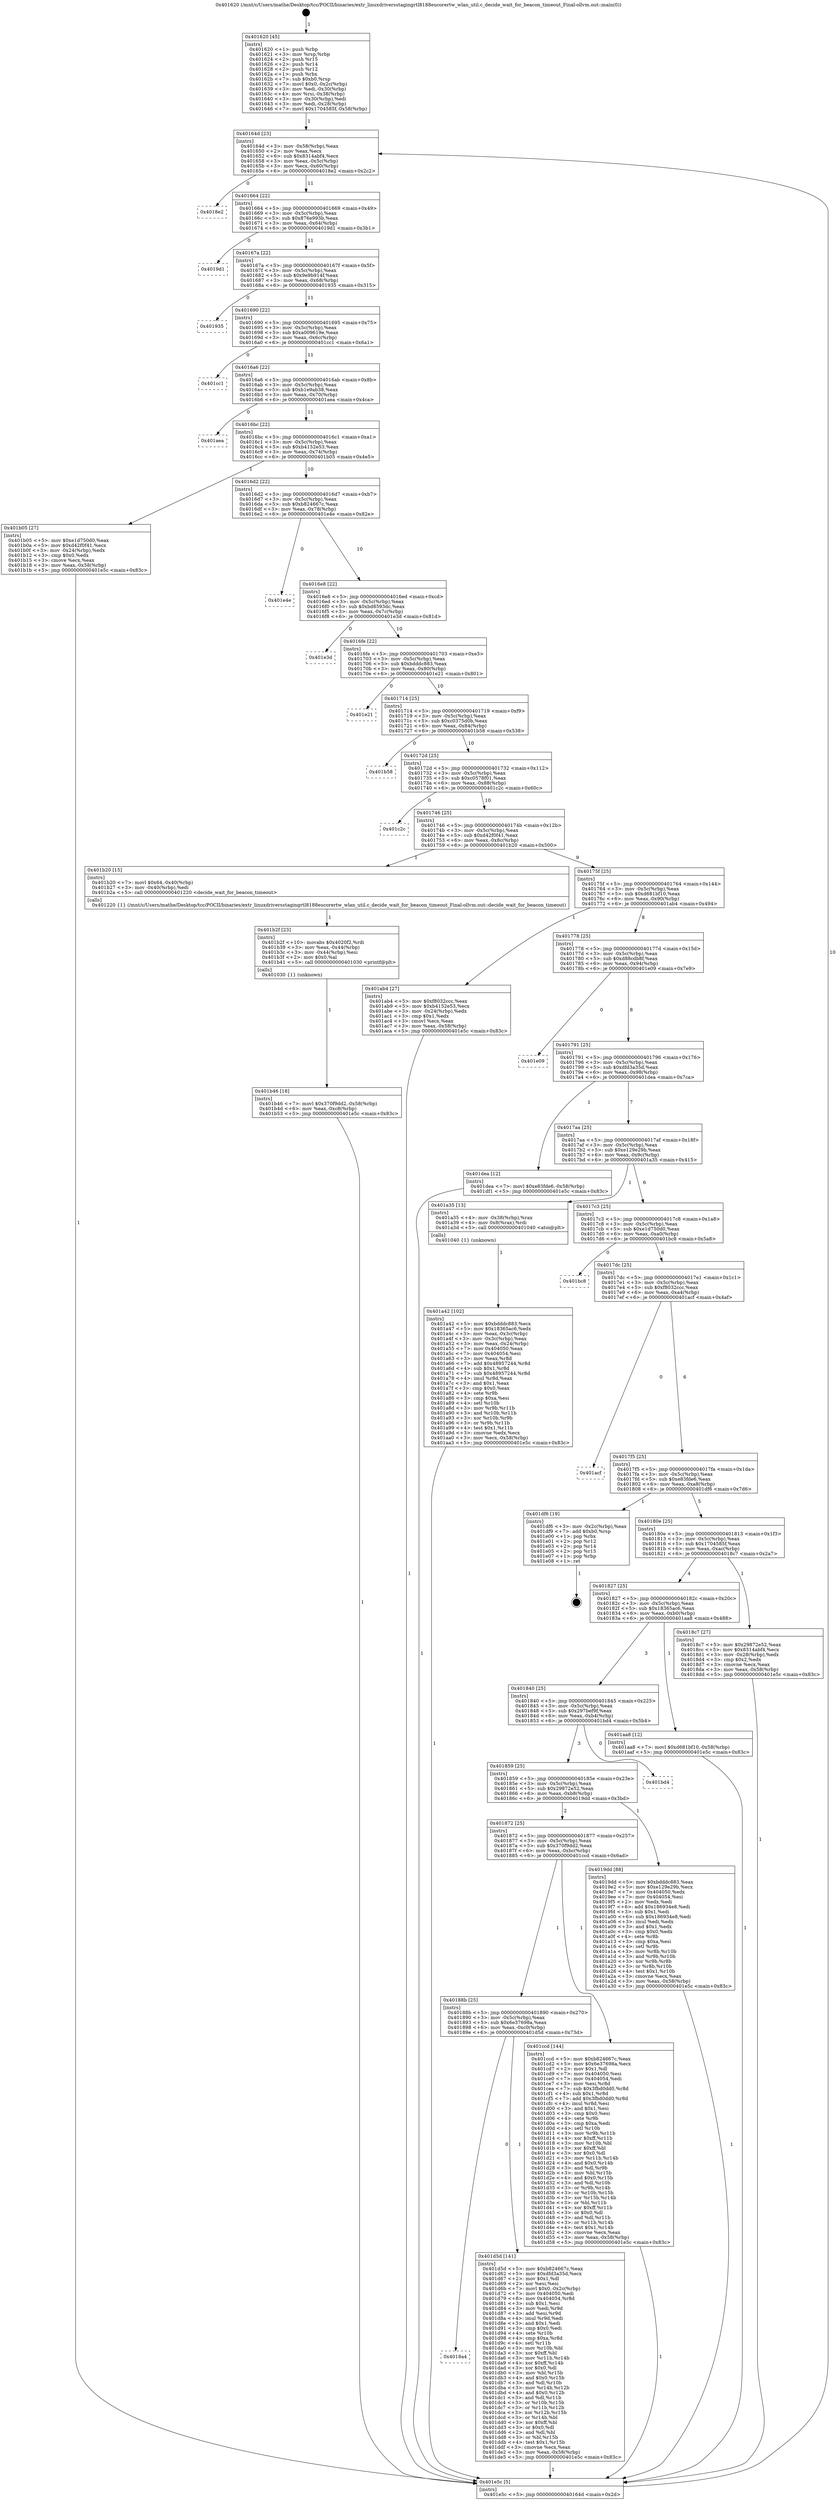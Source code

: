 digraph "0x401620" {
  label = "0x401620 (/mnt/c/Users/mathe/Desktop/tcc/POCII/binaries/extr_linuxdriversstagingrtl8188eucorertw_wlan_util.c_decide_wait_for_beacon_timeout_Final-ollvm.out::main(0))"
  labelloc = "t"
  node[shape=record]

  Entry [label="",width=0.3,height=0.3,shape=circle,fillcolor=black,style=filled]
  "0x40164d" [label="{
     0x40164d [23]\l
     | [instrs]\l
     &nbsp;&nbsp;0x40164d \<+3\>: mov -0x58(%rbp),%eax\l
     &nbsp;&nbsp;0x401650 \<+2\>: mov %eax,%ecx\l
     &nbsp;&nbsp;0x401652 \<+6\>: sub $0x8314abf4,%ecx\l
     &nbsp;&nbsp;0x401658 \<+3\>: mov %eax,-0x5c(%rbp)\l
     &nbsp;&nbsp;0x40165b \<+3\>: mov %ecx,-0x60(%rbp)\l
     &nbsp;&nbsp;0x40165e \<+6\>: je 00000000004018e2 \<main+0x2c2\>\l
  }"]
  "0x4018e2" [label="{
     0x4018e2\l
  }", style=dashed]
  "0x401664" [label="{
     0x401664 [22]\l
     | [instrs]\l
     &nbsp;&nbsp;0x401664 \<+5\>: jmp 0000000000401669 \<main+0x49\>\l
     &nbsp;&nbsp;0x401669 \<+3\>: mov -0x5c(%rbp),%eax\l
     &nbsp;&nbsp;0x40166c \<+5\>: sub $0x876e993b,%eax\l
     &nbsp;&nbsp;0x401671 \<+3\>: mov %eax,-0x64(%rbp)\l
     &nbsp;&nbsp;0x401674 \<+6\>: je 00000000004019d1 \<main+0x3b1\>\l
  }"]
  Exit [label="",width=0.3,height=0.3,shape=circle,fillcolor=black,style=filled,peripheries=2]
  "0x4019d1" [label="{
     0x4019d1\l
  }", style=dashed]
  "0x40167a" [label="{
     0x40167a [22]\l
     | [instrs]\l
     &nbsp;&nbsp;0x40167a \<+5\>: jmp 000000000040167f \<main+0x5f\>\l
     &nbsp;&nbsp;0x40167f \<+3\>: mov -0x5c(%rbp),%eax\l
     &nbsp;&nbsp;0x401682 \<+5\>: sub $0x9e9b914f,%eax\l
     &nbsp;&nbsp;0x401687 \<+3\>: mov %eax,-0x68(%rbp)\l
     &nbsp;&nbsp;0x40168a \<+6\>: je 0000000000401935 \<main+0x315\>\l
  }"]
  "0x4018a4" [label="{
     0x4018a4\l
  }", style=dashed]
  "0x401935" [label="{
     0x401935\l
  }", style=dashed]
  "0x401690" [label="{
     0x401690 [22]\l
     | [instrs]\l
     &nbsp;&nbsp;0x401690 \<+5\>: jmp 0000000000401695 \<main+0x75\>\l
     &nbsp;&nbsp;0x401695 \<+3\>: mov -0x5c(%rbp),%eax\l
     &nbsp;&nbsp;0x401698 \<+5\>: sub $0xa009619e,%eax\l
     &nbsp;&nbsp;0x40169d \<+3\>: mov %eax,-0x6c(%rbp)\l
     &nbsp;&nbsp;0x4016a0 \<+6\>: je 0000000000401cc1 \<main+0x6a1\>\l
  }"]
  "0x401d5d" [label="{
     0x401d5d [141]\l
     | [instrs]\l
     &nbsp;&nbsp;0x401d5d \<+5\>: mov $0xb824667c,%eax\l
     &nbsp;&nbsp;0x401d62 \<+5\>: mov $0xdfd3a35d,%ecx\l
     &nbsp;&nbsp;0x401d67 \<+2\>: mov $0x1,%dl\l
     &nbsp;&nbsp;0x401d69 \<+2\>: xor %esi,%esi\l
     &nbsp;&nbsp;0x401d6b \<+7\>: movl $0x0,-0x2c(%rbp)\l
     &nbsp;&nbsp;0x401d72 \<+7\>: mov 0x404050,%edi\l
     &nbsp;&nbsp;0x401d79 \<+8\>: mov 0x404054,%r8d\l
     &nbsp;&nbsp;0x401d81 \<+3\>: sub $0x1,%esi\l
     &nbsp;&nbsp;0x401d84 \<+3\>: mov %edi,%r9d\l
     &nbsp;&nbsp;0x401d87 \<+3\>: add %esi,%r9d\l
     &nbsp;&nbsp;0x401d8a \<+4\>: imul %r9d,%edi\l
     &nbsp;&nbsp;0x401d8e \<+3\>: and $0x1,%edi\l
     &nbsp;&nbsp;0x401d91 \<+3\>: cmp $0x0,%edi\l
     &nbsp;&nbsp;0x401d94 \<+4\>: sete %r10b\l
     &nbsp;&nbsp;0x401d98 \<+4\>: cmp $0xa,%r8d\l
     &nbsp;&nbsp;0x401d9c \<+4\>: setl %r11b\l
     &nbsp;&nbsp;0x401da0 \<+3\>: mov %r10b,%bl\l
     &nbsp;&nbsp;0x401da3 \<+3\>: xor $0xff,%bl\l
     &nbsp;&nbsp;0x401da6 \<+3\>: mov %r11b,%r14b\l
     &nbsp;&nbsp;0x401da9 \<+4\>: xor $0xff,%r14b\l
     &nbsp;&nbsp;0x401dad \<+3\>: xor $0x0,%dl\l
     &nbsp;&nbsp;0x401db0 \<+3\>: mov %bl,%r15b\l
     &nbsp;&nbsp;0x401db3 \<+4\>: and $0x0,%r15b\l
     &nbsp;&nbsp;0x401db7 \<+3\>: and %dl,%r10b\l
     &nbsp;&nbsp;0x401dba \<+3\>: mov %r14b,%r12b\l
     &nbsp;&nbsp;0x401dbd \<+4\>: and $0x0,%r12b\l
     &nbsp;&nbsp;0x401dc1 \<+3\>: and %dl,%r11b\l
     &nbsp;&nbsp;0x401dc4 \<+3\>: or %r10b,%r15b\l
     &nbsp;&nbsp;0x401dc7 \<+3\>: or %r11b,%r12b\l
     &nbsp;&nbsp;0x401dca \<+3\>: xor %r12b,%r15b\l
     &nbsp;&nbsp;0x401dcd \<+3\>: or %r14b,%bl\l
     &nbsp;&nbsp;0x401dd0 \<+3\>: xor $0xff,%bl\l
     &nbsp;&nbsp;0x401dd3 \<+3\>: or $0x0,%dl\l
     &nbsp;&nbsp;0x401dd6 \<+2\>: and %dl,%bl\l
     &nbsp;&nbsp;0x401dd8 \<+3\>: or %bl,%r15b\l
     &nbsp;&nbsp;0x401ddb \<+4\>: test $0x1,%r15b\l
     &nbsp;&nbsp;0x401ddf \<+3\>: cmovne %ecx,%eax\l
     &nbsp;&nbsp;0x401de2 \<+3\>: mov %eax,-0x58(%rbp)\l
     &nbsp;&nbsp;0x401de5 \<+5\>: jmp 0000000000401e5c \<main+0x83c\>\l
  }"]
  "0x401cc1" [label="{
     0x401cc1\l
  }", style=dashed]
  "0x4016a6" [label="{
     0x4016a6 [22]\l
     | [instrs]\l
     &nbsp;&nbsp;0x4016a6 \<+5\>: jmp 00000000004016ab \<main+0x8b\>\l
     &nbsp;&nbsp;0x4016ab \<+3\>: mov -0x5c(%rbp),%eax\l
     &nbsp;&nbsp;0x4016ae \<+5\>: sub $0xb1e9ab38,%eax\l
     &nbsp;&nbsp;0x4016b3 \<+3\>: mov %eax,-0x70(%rbp)\l
     &nbsp;&nbsp;0x4016b6 \<+6\>: je 0000000000401aea \<main+0x4ca\>\l
  }"]
  "0x40188b" [label="{
     0x40188b [25]\l
     | [instrs]\l
     &nbsp;&nbsp;0x40188b \<+5\>: jmp 0000000000401890 \<main+0x270\>\l
     &nbsp;&nbsp;0x401890 \<+3\>: mov -0x5c(%rbp),%eax\l
     &nbsp;&nbsp;0x401893 \<+5\>: sub $0x6e37698a,%eax\l
     &nbsp;&nbsp;0x401898 \<+6\>: mov %eax,-0xc0(%rbp)\l
     &nbsp;&nbsp;0x40189e \<+6\>: je 0000000000401d5d \<main+0x73d\>\l
  }"]
  "0x401aea" [label="{
     0x401aea\l
  }", style=dashed]
  "0x4016bc" [label="{
     0x4016bc [22]\l
     | [instrs]\l
     &nbsp;&nbsp;0x4016bc \<+5\>: jmp 00000000004016c1 \<main+0xa1\>\l
     &nbsp;&nbsp;0x4016c1 \<+3\>: mov -0x5c(%rbp),%eax\l
     &nbsp;&nbsp;0x4016c4 \<+5\>: sub $0xb4152e53,%eax\l
     &nbsp;&nbsp;0x4016c9 \<+3\>: mov %eax,-0x74(%rbp)\l
     &nbsp;&nbsp;0x4016cc \<+6\>: je 0000000000401b05 \<main+0x4e5\>\l
  }"]
  "0x401ccd" [label="{
     0x401ccd [144]\l
     | [instrs]\l
     &nbsp;&nbsp;0x401ccd \<+5\>: mov $0xb824667c,%eax\l
     &nbsp;&nbsp;0x401cd2 \<+5\>: mov $0x6e37698a,%ecx\l
     &nbsp;&nbsp;0x401cd7 \<+2\>: mov $0x1,%dl\l
     &nbsp;&nbsp;0x401cd9 \<+7\>: mov 0x404050,%esi\l
     &nbsp;&nbsp;0x401ce0 \<+7\>: mov 0x404054,%edi\l
     &nbsp;&nbsp;0x401ce7 \<+3\>: mov %esi,%r8d\l
     &nbsp;&nbsp;0x401cea \<+7\>: sub $0x3fbd0dd0,%r8d\l
     &nbsp;&nbsp;0x401cf1 \<+4\>: sub $0x1,%r8d\l
     &nbsp;&nbsp;0x401cf5 \<+7\>: add $0x3fbd0dd0,%r8d\l
     &nbsp;&nbsp;0x401cfc \<+4\>: imul %r8d,%esi\l
     &nbsp;&nbsp;0x401d00 \<+3\>: and $0x1,%esi\l
     &nbsp;&nbsp;0x401d03 \<+3\>: cmp $0x0,%esi\l
     &nbsp;&nbsp;0x401d06 \<+4\>: sete %r9b\l
     &nbsp;&nbsp;0x401d0a \<+3\>: cmp $0xa,%edi\l
     &nbsp;&nbsp;0x401d0d \<+4\>: setl %r10b\l
     &nbsp;&nbsp;0x401d11 \<+3\>: mov %r9b,%r11b\l
     &nbsp;&nbsp;0x401d14 \<+4\>: xor $0xff,%r11b\l
     &nbsp;&nbsp;0x401d18 \<+3\>: mov %r10b,%bl\l
     &nbsp;&nbsp;0x401d1b \<+3\>: xor $0xff,%bl\l
     &nbsp;&nbsp;0x401d1e \<+3\>: xor $0x0,%dl\l
     &nbsp;&nbsp;0x401d21 \<+3\>: mov %r11b,%r14b\l
     &nbsp;&nbsp;0x401d24 \<+4\>: and $0x0,%r14b\l
     &nbsp;&nbsp;0x401d28 \<+3\>: and %dl,%r9b\l
     &nbsp;&nbsp;0x401d2b \<+3\>: mov %bl,%r15b\l
     &nbsp;&nbsp;0x401d2e \<+4\>: and $0x0,%r15b\l
     &nbsp;&nbsp;0x401d32 \<+3\>: and %dl,%r10b\l
     &nbsp;&nbsp;0x401d35 \<+3\>: or %r9b,%r14b\l
     &nbsp;&nbsp;0x401d38 \<+3\>: or %r10b,%r15b\l
     &nbsp;&nbsp;0x401d3b \<+3\>: xor %r15b,%r14b\l
     &nbsp;&nbsp;0x401d3e \<+3\>: or %bl,%r11b\l
     &nbsp;&nbsp;0x401d41 \<+4\>: xor $0xff,%r11b\l
     &nbsp;&nbsp;0x401d45 \<+3\>: or $0x0,%dl\l
     &nbsp;&nbsp;0x401d48 \<+3\>: and %dl,%r11b\l
     &nbsp;&nbsp;0x401d4b \<+3\>: or %r11b,%r14b\l
     &nbsp;&nbsp;0x401d4e \<+4\>: test $0x1,%r14b\l
     &nbsp;&nbsp;0x401d52 \<+3\>: cmovne %ecx,%eax\l
     &nbsp;&nbsp;0x401d55 \<+3\>: mov %eax,-0x58(%rbp)\l
     &nbsp;&nbsp;0x401d58 \<+5\>: jmp 0000000000401e5c \<main+0x83c\>\l
  }"]
  "0x401b05" [label="{
     0x401b05 [27]\l
     | [instrs]\l
     &nbsp;&nbsp;0x401b05 \<+5\>: mov $0xe1d750d0,%eax\l
     &nbsp;&nbsp;0x401b0a \<+5\>: mov $0xd42f0f41,%ecx\l
     &nbsp;&nbsp;0x401b0f \<+3\>: mov -0x24(%rbp),%edx\l
     &nbsp;&nbsp;0x401b12 \<+3\>: cmp $0x0,%edx\l
     &nbsp;&nbsp;0x401b15 \<+3\>: cmove %ecx,%eax\l
     &nbsp;&nbsp;0x401b18 \<+3\>: mov %eax,-0x58(%rbp)\l
     &nbsp;&nbsp;0x401b1b \<+5\>: jmp 0000000000401e5c \<main+0x83c\>\l
  }"]
  "0x4016d2" [label="{
     0x4016d2 [22]\l
     | [instrs]\l
     &nbsp;&nbsp;0x4016d2 \<+5\>: jmp 00000000004016d7 \<main+0xb7\>\l
     &nbsp;&nbsp;0x4016d7 \<+3\>: mov -0x5c(%rbp),%eax\l
     &nbsp;&nbsp;0x4016da \<+5\>: sub $0xb824667c,%eax\l
     &nbsp;&nbsp;0x4016df \<+3\>: mov %eax,-0x78(%rbp)\l
     &nbsp;&nbsp;0x4016e2 \<+6\>: je 0000000000401e4e \<main+0x82e\>\l
  }"]
  "0x401b46" [label="{
     0x401b46 [18]\l
     | [instrs]\l
     &nbsp;&nbsp;0x401b46 \<+7\>: movl $0x370f9dd2,-0x58(%rbp)\l
     &nbsp;&nbsp;0x401b4d \<+6\>: mov %eax,-0xc8(%rbp)\l
     &nbsp;&nbsp;0x401b53 \<+5\>: jmp 0000000000401e5c \<main+0x83c\>\l
  }"]
  "0x401e4e" [label="{
     0x401e4e\l
  }", style=dashed]
  "0x4016e8" [label="{
     0x4016e8 [22]\l
     | [instrs]\l
     &nbsp;&nbsp;0x4016e8 \<+5\>: jmp 00000000004016ed \<main+0xcd\>\l
     &nbsp;&nbsp;0x4016ed \<+3\>: mov -0x5c(%rbp),%eax\l
     &nbsp;&nbsp;0x4016f0 \<+5\>: sub $0xbd8593dc,%eax\l
     &nbsp;&nbsp;0x4016f5 \<+3\>: mov %eax,-0x7c(%rbp)\l
     &nbsp;&nbsp;0x4016f8 \<+6\>: je 0000000000401e3d \<main+0x81d\>\l
  }"]
  "0x401b2f" [label="{
     0x401b2f [23]\l
     | [instrs]\l
     &nbsp;&nbsp;0x401b2f \<+10\>: movabs $0x4020f2,%rdi\l
     &nbsp;&nbsp;0x401b39 \<+3\>: mov %eax,-0x44(%rbp)\l
     &nbsp;&nbsp;0x401b3c \<+3\>: mov -0x44(%rbp),%esi\l
     &nbsp;&nbsp;0x401b3f \<+2\>: mov $0x0,%al\l
     &nbsp;&nbsp;0x401b41 \<+5\>: call 0000000000401030 \<printf@plt\>\l
     | [calls]\l
     &nbsp;&nbsp;0x401030 \{1\} (unknown)\l
  }"]
  "0x401e3d" [label="{
     0x401e3d\l
  }", style=dashed]
  "0x4016fe" [label="{
     0x4016fe [22]\l
     | [instrs]\l
     &nbsp;&nbsp;0x4016fe \<+5\>: jmp 0000000000401703 \<main+0xe3\>\l
     &nbsp;&nbsp;0x401703 \<+3\>: mov -0x5c(%rbp),%eax\l
     &nbsp;&nbsp;0x401706 \<+5\>: sub $0xbdddc883,%eax\l
     &nbsp;&nbsp;0x40170b \<+3\>: mov %eax,-0x80(%rbp)\l
     &nbsp;&nbsp;0x40170e \<+6\>: je 0000000000401e21 \<main+0x801\>\l
  }"]
  "0x401a42" [label="{
     0x401a42 [102]\l
     | [instrs]\l
     &nbsp;&nbsp;0x401a42 \<+5\>: mov $0xbdddc883,%ecx\l
     &nbsp;&nbsp;0x401a47 \<+5\>: mov $0x18365ac6,%edx\l
     &nbsp;&nbsp;0x401a4c \<+3\>: mov %eax,-0x3c(%rbp)\l
     &nbsp;&nbsp;0x401a4f \<+3\>: mov -0x3c(%rbp),%eax\l
     &nbsp;&nbsp;0x401a52 \<+3\>: mov %eax,-0x24(%rbp)\l
     &nbsp;&nbsp;0x401a55 \<+7\>: mov 0x404050,%eax\l
     &nbsp;&nbsp;0x401a5c \<+7\>: mov 0x404054,%esi\l
     &nbsp;&nbsp;0x401a63 \<+3\>: mov %eax,%r8d\l
     &nbsp;&nbsp;0x401a66 \<+7\>: add $0x48957244,%r8d\l
     &nbsp;&nbsp;0x401a6d \<+4\>: sub $0x1,%r8d\l
     &nbsp;&nbsp;0x401a71 \<+7\>: sub $0x48957244,%r8d\l
     &nbsp;&nbsp;0x401a78 \<+4\>: imul %r8d,%eax\l
     &nbsp;&nbsp;0x401a7c \<+3\>: and $0x1,%eax\l
     &nbsp;&nbsp;0x401a7f \<+3\>: cmp $0x0,%eax\l
     &nbsp;&nbsp;0x401a82 \<+4\>: sete %r9b\l
     &nbsp;&nbsp;0x401a86 \<+3\>: cmp $0xa,%esi\l
     &nbsp;&nbsp;0x401a89 \<+4\>: setl %r10b\l
     &nbsp;&nbsp;0x401a8d \<+3\>: mov %r9b,%r11b\l
     &nbsp;&nbsp;0x401a90 \<+3\>: and %r10b,%r11b\l
     &nbsp;&nbsp;0x401a93 \<+3\>: xor %r10b,%r9b\l
     &nbsp;&nbsp;0x401a96 \<+3\>: or %r9b,%r11b\l
     &nbsp;&nbsp;0x401a99 \<+4\>: test $0x1,%r11b\l
     &nbsp;&nbsp;0x401a9d \<+3\>: cmovne %edx,%ecx\l
     &nbsp;&nbsp;0x401aa0 \<+3\>: mov %ecx,-0x58(%rbp)\l
     &nbsp;&nbsp;0x401aa3 \<+5\>: jmp 0000000000401e5c \<main+0x83c\>\l
  }"]
  "0x401e21" [label="{
     0x401e21\l
  }", style=dashed]
  "0x401714" [label="{
     0x401714 [25]\l
     | [instrs]\l
     &nbsp;&nbsp;0x401714 \<+5\>: jmp 0000000000401719 \<main+0xf9\>\l
     &nbsp;&nbsp;0x401719 \<+3\>: mov -0x5c(%rbp),%eax\l
     &nbsp;&nbsp;0x40171c \<+5\>: sub $0xc0375d0b,%eax\l
     &nbsp;&nbsp;0x401721 \<+6\>: mov %eax,-0x84(%rbp)\l
     &nbsp;&nbsp;0x401727 \<+6\>: je 0000000000401b58 \<main+0x538\>\l
  }"]
  "0x401872" [label="{
     0x401872 [25]\l
     | [instrs]\l
     &nbsp;&nbsp;0x401872 \<+5\>: jmp 0000000000401877 \<main+0x257\>\l
     &nbsp;&nbsp;0x401877 \<+3\>: mov -0x5c(%rbp),%eax\l
     &nbsp;&nbsp;0x40187a \<+5\>: sub $0x370f9dd2,%eax\l
     &nbsp;&nbsp;0x40187f \<+6\>: mov %eax,-0xbc(%rbp)\l
     &nbsp;&nbsp;0x401885 \<+6\>: je 0000000000401ccd \<main+0x6ad\>\l
  }"]
  "0x401b58" [label="{
     0x401b58\l
  }", style=dashed]
  "0x40172d" [label="{
     0x40172d [25]\l
     | [instrs]\l
     &nbsp;&nbsp;0x40172d \<+5\>: jmp 0000000000401732 \<main+0x112\>\l
     &nbsp;&nbsp;0x401732 \<+3\>: mov -0x5c(%rbp),%eax\l
     &nbsp;&nbsp;0x401735 \<+5\>: sub $0xc0578f01,%eax\l
     &nbsp;&nbsp;0x40173a \<+6\>: mov %eax,-0x88(%rbp)\l
     &nbsp;&nbsp;0x401740 \<+6\>: je 0000000000401c2c \<main+0x60c\>\l
  }"]
  "0x4019dd" [label="{
     0x4019dd [88]\l
     | [instrs]\l
     &nbsp;&nbsp;0x4019dd \<+5\>: mov $0xbdddc883,%eax\l
     &nbsp;&nbsp;0x4019e2 \<+5\>: mov $0xe129e29b,%ecx\l
     &nbsp;&nbsp;0x4019e7 \<+7\>: mov 0x404050,%edx\l
     &nbsp;&nbsp;0x4019ee \<+7\>: mov 0x404054,%esi\l
     &nbsp;&nbsp;0x4019f5 \<+2\>: mov %edx,%edi\l
     &nbsp;&nbsp;0x4019f7 \<+6\>: add $0x186934e8,%edi\l
     &nbsp;&nbsp;0x4019fd \<+3\>: sub $0x1,%edi\l
     &nbsp;&nbsp;0x401a00 \<+6\>: sub $0x186934e8,%edi\l
     &nbsp;&nbsp;0x401a06 \<+3\>: imul %edi,%edx\l
     &nbsp;&nbsp;0x401a09 \<+3\>: and $0x1,%edx\l
     &nbsp;&nbsp;0x401a0c \<+3\>: cmp $0x0,%edx\l
     &nbsp;&nbsp;0x401a0f \<+4\>: sete %r8b\l
     &nbsp;&nbsp;0x401a13 \<+3\>: cmp $0xa,%esi\l
     &nbsp;&nbsp;0x401a16 \<+4\>: setl %r9b\l
     &nbsp;&nbsp;0x401a1a \<+3\>: mov %r8b,%r10b\l
     &nbsp;&nbsp;0x401a1d \<+3\>: and %r9b,%r10b\l
     &nbsp;&nbsp;0x401a20 \<+3\>: xor %r9b,%r8b\l
     &nbsp;&nbsp;0x401a23 \<+3\>: or %r8b,%r10b\l
     &nbsp;&nbsp;0x401a26 \<+4\>: test $0x1,%r10b\l
     &nbsp;&nbsp;0x401a2a \<+3\>: cmovne %ecx,%eax\l
     &nbsp;&nbsp;0x401a2d \<+3\>: mov %eax,-0x58(%rbp)\l
     &nbsp;&nbsp;0x401a30 \<+5\>: jmp 0000000000401e5c \<main+0x83c\>\l
  }"]
  "0x401c2c" [label="{
     0x401c2c\l
  }", style=dashed]
  "0x401746" [label="{
     0x401746 [25]\l
     | [instrs]\l
     &nbsp;&nbsp;0x401746 \<+5\>: jmp 000000000040174b \<main+0x12b\>\l
     &nbsp;&nbsp;0x40174b \<+3\>: mov -0x5c(%rbp),%eax\l
     &nbsp;&nbsp;0x40174e \<+5\>: sub $0xd42f0f41,%eax\l
     &nbsp;&nbsp;0x401753 \<+6\>: mov %eax,-0x8c(%rbp)\l
     &nbsp;&nbsp;0x401759 \<+6\>: je 0000000000401b20 \<main+0x500\>\l
  }"]
  "0x401859" [label="{
     0x401859 [25]\l
     | [instrs]\l
     &nbsp;&nbsp;0x401859 \<+5\>: jmp 000000000040185e \<main+0x23e\>\l
     &nbsp;&nbsp;0x40185e \<+3\>: mov -0x5c(%rbp),%eax\l
     &nbsp;&nbsp;0x401861 \<+5\>: sub $0x29872e52,%eax\l
     &nbsp;&nbsp;0x401866 \<+6\>: mov %eax,-0xb8(%rbp)\l
     &nbsp;&nbsp;0x40186c \<+6\>: je 00000000004019dd \<main+0x3bd\>\l
  }"]
  "0x401b20" [label="{
     0x401b20 [15]\l
     | [instrs]\l
     &nbsp;&nbsp;0x401b20 \<+7\>: movl $0x64,-0x40(%rbp)\l
     &nbsp;&nbsp;0x401b27 \<+3\>: mov -0x40(%rbp),%edi\l
     &nbsp;&nbsp;0x401b2a \<+5\>: call 0000000000401220 \<decide_wait_for_beacon_timeout\>\l
     | [calls]\l
     &nbsp;&nbsp;0x401220 \{1\} (/mnt/c/Users/mathe/Desktop/tcc/POCII/binaries/extr_linuxdriversstagingrtl8188eucorertw_wlan_util.c_decide_wait_for_beacon_timeout_Final-ollvm.out::decide_wait_for_beacon_timeout)\l
  }"]
  "0x40175f" [label="{
     0x40175f [25]\l
     | [instrs]\l
     &nbsp;&nbsp;0x40175f \<+5\>: jmp 0000000000401764 \<main+0x144\>\l
     &nbsp;&nbsp;0x401764 \<+3\>: mov -0x5c(%rbp),%eax\l
     &nbsp;&nbsp;0x401767 \<+5\>: sub $0xd681bf10,%eax\l
     &nbsp;&nbsp;0x40176c \<+6\>: mov %eax,-0x90(%rbp)\l
     &nbsp;&nbsp;0x401772 \<+6\>: je 0000000000401ab4 \<main+0x494\>\l
  }"]
  "0x401bd4" [label="{
     0x401bd4\l
  }", style=dashed]
  "0x401ab4" [label="{
     0x401ab4 [27]\l
     | [instrs]\l
     &nbsp;&nbsp;0x401ab4 \<+5\>: mov $0xf8032ccc,%eax\l
     &nbsp;&nbsp;0x401ab9 \<+5\>: mov $0xb4152e53,%ecx\l
     &nbsp;&nbsp;0x401abe \<+3\>: mov -0x24(%rbp),%edx\l
     &nbsp;&nbsp;0x401ac1 \<+3\>: cmp $0x1,%edx\l
     &nbsp;&nbsp;0x401ac4 \<+3\>: cmovl %ecx,%eax\l
     &nbsp;&nbsp;0x401ac7 \<+3\>: mov %eax,-0x58(%rbp)\l
     &nbsp;&nbsp;0x401aca \<+5\>: jmp 0000000000401e5c \<main+0x83c\>\l
  }"]
  "0x401778" [label="{
     0x401778 [25]\l
     | [instrs]\l
     &nbsp;&nbsp;0x401778 \<+5\>: jmp 000000000040177d \<main+0x15d\>\l
     &nbsp;&nbsp;0x40177d \<+3\>: mov -0x5c(%rbp),%eax\l
     &nbsp;&nbsp;0x401780 \<+5\>: sub $0xd88cdb8f,%eax\l
     &nbsp;&nbsp;0x401785 \<+6\>: mov %eax,-0x94(%rbp)\l
     &nbsp;&nbsp;0x40178b \<+6\>: je 0000000000401e09 \<main+0x7e9\>\l
  }"]
  "0x401840" [label="{
     0x401840 [25]\l
     | [instrs]\l
     &nbsp;&nbsp;0x401840 \<+5\>: jmp 0000000000401845 \<main+0x225\>\l
     &nbsp;&nbsp;0x401845 \<+3\>: mov -0x5c(%rbp),%eax\l
     &nbsp;&nbsp;0x401848 \<+5\>: sub $0x297bef9f,%eax\l
     &nbsp;&nbsp;0x40184d \<+6\>: mov %eax,-0xb4(%rbp)\l
     &nbsp;&nbsp;0x401853 \<+6\>: je 0000000000401bd4 \<main+0x5b4\>\l
  }"]
  "0x401e09" [label="{
     0x401e09\l
  }", style=dashed]
  "0x401791" [label="{
     0x401791 [25]\l
     | [instrs]\l
     &nbsp;&nbsp;0x401791 \<+5\>: jmp 0000000000401796 \<main+0x176\>\l
     &nbsp;&nbsp;0x401796 \<+3\>: mov -0x5c(%rbp),%eax\l
     &nbsp;&nbsp;0x401799 \<+5\>: sub $0xdfd3a35d,%eax\l
     &nbsp;&nbsp;0x40179e \<+6\>: mov %eax,-0x98(%rbp)\l
     &nbsp;&nbsp;0x4017a4 \<+6\>: je 0000000000401dea \<main+0x7ca\>\l
  }"]
  "0x401aa8" [label="{
     0x401aa8 [12]\l
     | [instrs]\l
     &nbsp;&nbsp;0x401aa8 \<+7\>: movl $0xd681bf10,-0x58(%rbp)\l
     &nbsp;&nbsp;0x401aaf \<+5\>: jmp 0000000000401e5c \<main+0x83c\>\l
  }"]
  "0x401dea" [label="{
     0x401dea [12]\l
     | [instrs]\l
     &nbsp;&nbsp;0x401dea \<+7\>: movl $0xe83fde6,-0x58(%rbp)\l
     &nbsp;&nbsp;0x401df1 \<+5\>: jmp 0000000000401e5c \<main+0x83c\>\l
  }"]
  "0x4017aa" [label="{
     0x4017aa [25]\l
     | [instrs]\l
     &nbsp;&nbsp;0x4017aa \<+5\>: jmp 00000000004017af \<main+0x18f\>\l
     &nbsp;&nbsp;0x4017af \<+3\>: mov -0x5c(%rbp),%eax\l
     &nbsp;&nbsp;0x4017b2 \<+5\>: sub $0xe129e29b,%eax\l
     &nbsp;&nbsp;0x4017b7 \<+6\>: mov %eax,-0x9c(%rbp)\l
     &nbsp;&nbsp;0x4017bd \<+6\>: je 0000000000401a35 \<main+0x415\>\l
  }"]
  "0x401620" [label="{
     0x401620 [45]\l
     | [instrs]\l
     &nbsp;&nbsp;0x401620 \<+1\>: push %rbp\l
     &nbsp;&nbsp;0x401621 \<+3\>: mov %rsp,%rbp\l
     &nbsp;&nbsp;0x401624 \<+2\>: push %r15\l
     &nbsp;&nbsp;0x401626 \<+2\>: push %r14\l
     &nbsp;&nbsp;0x401628 \<+2\>: push %r12\l
     &nbsp;&nbsp;0x40162a \<+1\>: push %rbx\l
     &nbsp;&nbsp;0x40162b \<+7\>: sub $0xb0,%rsp\l
     &nbsp;&nbsp;0x401632 \<+7\>: movl $0x0,-0x2c(%rbp)\l
     &nbsp;&nbsp;0x401639 \<+3\>: mov %edi,-0x30(%rbp)\l
     &nbsp;&nbsp;0x40163c \<+4\>: mov %rsi,-0x38(%rbp)\l
     &nbsp;&nbsp;0x401640 \<+3\>: mov -0x30(%rbp),%edi\l
     &nbsp;&nbsp;0x401643 \<+3\>: mov %edi,-0x28(%rbp)\l
     &nbsp;&nbsp;0x401646 \<+7\>: movl $0x1704585f,-0x58(%rbp)\l
  }"]
  "0x401a35" [label="{
     0x401a35 [13]\l
     | [instrs]\l
     &nbsp;&nbsp;0x401a35 \<+4\>: mov -0x38(%rbp),%rax\l
     &nbsp;&nbsp;0x401a39 \<+4\>: mov 0x8(%rax),%rdi\l
     &nbsp;&nbsp;0x401a3d \<+5\>: call 0000000000401040 \<atoi@plt\>\l
     | [calls]\l
     &nbsp;&nbsp;0x401040 \{1\} (unknown)\l
  }"]
  "0x4017c3" [label="{
     0x4017c3 [25]\l
     | [instrs]\l
     &nbsp;&nbsp;0x4017c3 \<+5\>: jmp 00000000004017c8 \<main+0x1a8\>\l
     &nbsp;&nbsp;0x4017c8 \<+3\>: mov -0x5c(%rbp),%eax\l
     &nbsp;&nbsp;0x4017cb \<+5\>: sub $0xe1d750d0,%eax\l
     &nbsp;&nbsp;0x4017d0 \<+6\>: mov %eax,-0xa0(%rbp)\l
     &nbsp;&nbsp;0x4017d6 \<+6\>: je 0000000000401bc8 \<main+0x5a8\>\l
  }"]
  "0x401e5c" [label="{
     0x401e5c [5]\l
     | [instrs]\l
     &nbsp;&nbsp;0x401e5c \<+5\>: jmp 000000000040164d \<main+0x2d\>\l
  }"]
  "0x401bc8" [label="{
     0x401bc8\l
  }", style=dashed]
  "0x4017dc" [label="{
     0x4017dc [25]\l
     | [instrs]\l
     &nbsp;&nbsp;0x4017dc \<+5\>: jmp 00000000004017e1 \<main+0x1c1\>\l
     &nbsp;&nbsp;0x4017e1 \<+3\>: mov -0x5c(%rbp),%eax\l
     &nbsp;&nbsp;0x4017e4 \<+5\>: sub $0xf8032ccc,%eax\l
     &nbsp;&nbsp;0x4017e9 \<+6\>: mov %eax,-0xa4(%rbp)\l
     &nbsp;&nbsp;0x4017ef \<+6\>: je 0000000000401acf \<main+0x4af\>\l
  }"]
  "0x401827" [label="{
     0x401827 [25]\l
     | [instrs]\l
     &nbsp;&nbsp;0x401827 \<+5\>: jmp 000000000040182c \<main+0x20c\>\l
     &nbsp;&nbsp;0x40182c \<+3\>: mov -0x5c(%rbp),%eax\l
     &nbsp;&nbsp;0x40182f \<+5\>: sub $0x18365ac6,%eax\l
     &nbsp;&nbsp;0x401834 \<+6\>: mov %eax,-0xb0(%rbp)\l
     &nbsp;&nbsp;0x40183a \<+6\>: je 0000000000401aa8 \<main+0x488\>\l
  }"]
  "0x401acf" [label="{
     0x401acf\l
  }", style=dashed]
  "0x4017f5" [label="{
     0x4017f5 [25]\l
     | [instrs]\l
     &nbsp;&nbsp;0x4017f5 \<+5\>: jmp 00000000004017fa \<main+0x1da\>\l
     &nbsp;&nbsp;0x4017fa \<+3\>: mov -0x5c(%rbp),%eax\l
     &nbsp;&nbsp;0x4017fd \<+5\>: sub $0xe83fde6,%eax\l
     &nbsp;&nbsp;0x401802 \<+6\>: mov %eax,-0xa8(%rbp)\l
     &nbsp;&nbsp;0x401808 \<+6\>: je 0000000000401df6 \<main+0x7d6\>\l
  }"]
  "0x4018c7" [label="{
     0x4018c7 [27]\l
     | [instrs]\l
     &nbsp;&nbsp;0x4018c7 \<+5\>: mov $0x29872e52,%eax\l
     &nbsp;&nbsp;0x4018cc \<+5\>: mov $0x8314abf4,%ecx\l
     &nbsp;&nbsp;0x4018d1 \<+3\>: mov -0x28(%rbp),%edx\l
     &nbsp;&nbsp;0x4018d4 \<+3\>: cmp $0x2,%edx\l
     &nbsp;&nbsp;0x4018d7 \<+3\>: cmovne %ecx,%eax\l
     &nbsp;&nbsp;0x4018da \<+3\>: mov %eax,-0x58(%rbp)\l
     &nbsp;&nbsp;0x4018dd \<+5\>: jmp 0000000000401e5c \<main+0x83c\>\l
  }"]
  "0x401df6" [label="{
     0x401df6 [19]\l
     | [instrs]\l
     &nbsp;&nbsp;0x401df6 \<+3\>: mov -0x2c(%rbp),%eax\l
     &nbsp;&nbsp;0x401df9 \<+7\>: add $0xb0,%rsp\l
     &nbsp;&nbsp;0x401e00 \<+1\>: pop %rbx\l
     &nbsp;&nbsp;0x401e01 \<+2\>: pop %r12\l
     &nbsp;&nbsp;0x401e03 \<+2\>: pop %r14\l
     &nbsp;&nbsp;0x401e05 \<+2\>: pop %r15\l
     &nbsp;&nbsp;0x401e07 \<+1\>: pop %rbp\l
     &nbsp;&nbsp;0x401e08 \<+1\>: ret\l
  }"]
  "0x40180e" [label="{
     0x40180e [25]\l
     | [instrs]\l
     &nbsp;&nbsp;0x40180e \<+5\>: jmp 0000000000401813 \<main+0x1f3\>\l
     &nbsp;&nbsp;0x401813 \<+3\>: mov -0x5c(%rbp),%eax\l
     &nbsp;&nbsp;0x401816 \<+5\>: sub $0x1704585f,%eax\l
     &nbsp;&nbsp;0x40181b \<+6\>: mov %eax,-0xac(%rbp)\l
     &nbsp;&nbsp;0x401821 \<+6\>: je 00000000004018c7 \<main+0x2a7\>\l
  }"]
  Entry -> "0x401620" [label=" 1"]
  "0x40164d" -> "0x4018e2" [label=" 0"]
  "0x40164d" -> "0x401664" [label=" 11"]
  "0x401df6" -> Exit [label=" 1"]
  "0x401664" -> "0x4019d1" [label=" 0"]
  "0x401664" -> "0x40167a" [label=" 11"]
  "0x401dea" -> "0x401e5c" [label=" 1"]
  "0x40167a" -> "0x401935" [label=" 0"]
  "0x40167a" -> "0x401690" [label=" 11"]
  "0x401d5d" -> "0x401e5c" [label=" 1"]
  "0x401690" -> "0x401cc1" [label=" 0"]
  "0x401690" -> "0x4016a6" [label=" 11"]
  "0x40188b" -> "0x4018a4" [label=" 0"]
  "0x4016a6" -> "0x401aea" [label=" 0"]
  "0x4016a6" -> "0x4016bc" [label=" 11"]
  "0x40188b" -> "0x401d5d" [label=" 1"]
  "0x4016bc" -> "0x401b05" [label=" 1"]
  "0x4016bc" -> "0x4016d2" [label=" 10"]
  "0x401ccd" -> "0x401e5c" [label=" 1"]
  "0x4016d2" -> "0x401e4e" [label=" 0"]
  "0x4016d2" -> "0x4016e8" [label=" 10"]
  "0x401872" -> "0x401ccd" [label=" 1"]
  "0x4016e8" -> "0x401e3d" [label=" 0"]
  "0x4016e8" -> "0x4016fe" [label=" 10"]
  "0x401872" -> "0x40188b" [label=" 1"]
  "0x4016fe" -> "0x401e21" [label=" 0"]
  "0x4016fe" -> "0x401714" [label=" 10"]
  "0x401b46" -> "0x401e5c" [label=" 1"]
  "0x401714" -> "0x401b58" [label=" 0"]
  "0x401714" -> "0x40172d" [label=" 10"]
  "0x401b2f" -> "0x401b46" [label=" 1"]
  "0x40172d" -> "0x401c2c" [label=" 0"]
  "0x40172d" -> "0x401746" [label=" 10"]
  "0x401b20" -> "0x401b2f" [label=" 1"]
  "0x401746" -> "0x401b20" [label=" 1"]
  "0x401746" -> "0x40175f" [label=" 9"]
  "0x401ab4" -> "0x401e5c" [label=" 1"]
  "0x40175f" -> "0x401ab4" [label=" 1"]
  "0x40175f" -> "0x401778" [label=" 8"]
  "0x401aa8" -> "0x401e5c" [label=" 1"]
  "0x401778" -> "0x401e09" [label=" 0"]
  "0x401778" -> "0x401791" [label=" 8"]
  "0x401a35" -> "0x401a42" [label=" 1"]
  "0x401791" -> "0x401dea" [label=" 1"]
  "0x401791" -> "0x4017aa" [label=" 7"]
  "0x4019dd" -> "0x401e5c" [label=" 1"]
  "0x4017aa" -> "0x401a35" [label=" 1"]
  "0x4017aa" -> "0x4017c3" [label=" 6"]
  "0x401859" -> "0x4019dd" [label=" 1"]
  "0x4017c3" -> "0x401bc8" [label=" 0"]
  "0x4017c3" -> "0x4017dc" [label=" 6"]
  "0x401b05" -> "0x401e5c" [label=" 1"]
  "0x4017dc" -> "0x401acf" [label=" 0"]
  "0x4017dc" -> "0x4017f5" [label=" 6"]
  "0x401840" -> "0x401859" [label=" 3"]
  "0x4017f5" -> "0x401df6" [label=" 1"]
  "0x4017f5" -> "0x40180e" [label=" 5"]
  "0x401840" -> "0x401bd4" [label=" 0"]
  "0x40180e" -> "0x4018c7" [label=" 1"]
  "0x40180e" -> "0x401827" [label=" 4"]
  "0x4018c7" -> "0x401e5c" [label=" 1"]
  "0x401620" -> "0x40164d" [label=" 1"]
  "0x401e5c" -> "0x40164d" [label=" 10"]
  "0x401859" -> "0x401872" [label=" 2"]
  "0x401827" -> "0x401aa8" [label=" 1"]
  "0x401827" -> "0x401840" [label=" 3"]
  "0x401a42" -> "0x401e5c" [label=" 1"]
}
